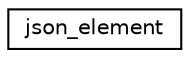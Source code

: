 digraph G
{
  edge [fontname="Helvetica",fontsize="10",labelfontname="Helvetica",labelfontsize="10"];
  node [fontname="Helvetica",fontsize="10",shape=record];
  rankdir="LR";
  Node1 [label="json_element",height=0.2,width=0.4,color="black", fillcolor="white", style="filled",URL="$structjson__element.html"];
}
